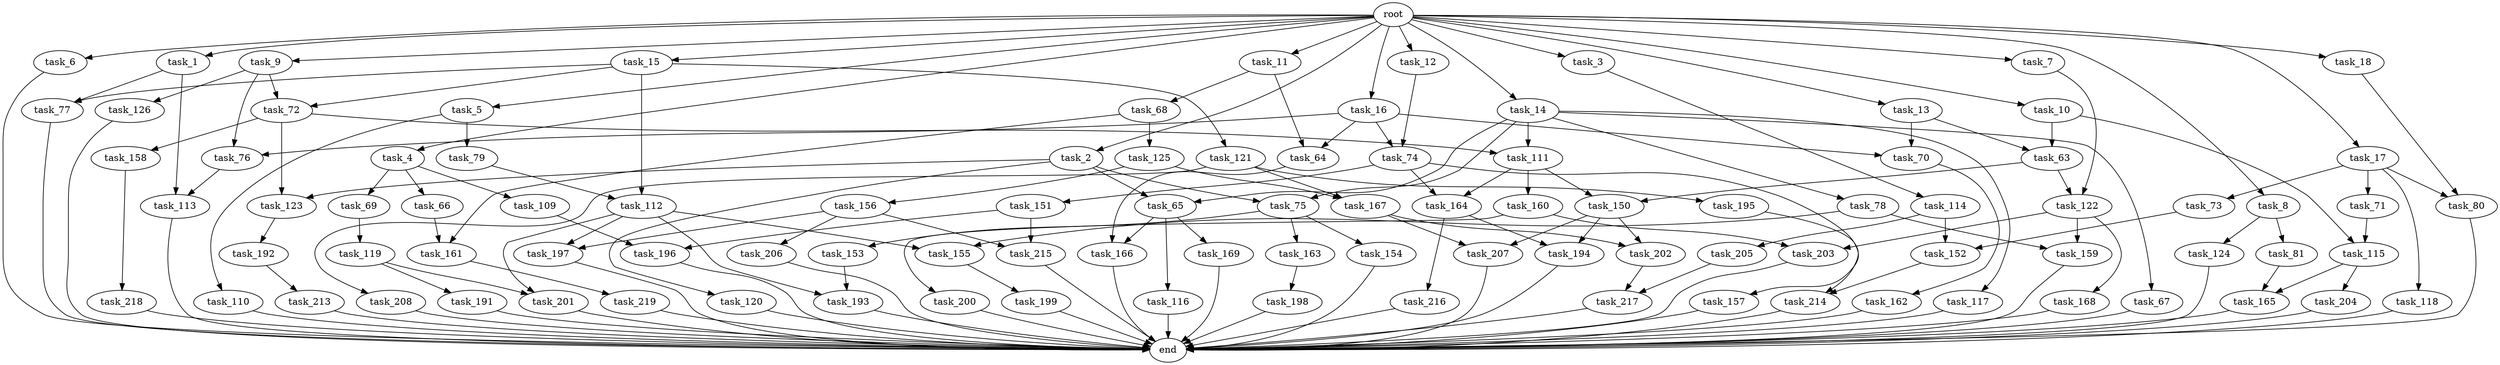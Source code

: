digraph G {
  root [size="0.000000"];
  task_1 [size="102.400000"];
  task_2 [size="102.400000"];
  task_3 [size="102.400000"];
  task_4 [size="102.400000"];
  task_5 [size="102.400000"];
  task_6 [size="102.400000"];
  task_7 [size="102.400000"];
  task_8 [size="102.400000"];
  task_9 [size="102.400000"];
  task_10 [size="102.400000"];
  task_11 [size="102.400000"];
  task_12 [size="102.400000"];
  task_13 [size="102.400000"];
  task_14 [size="102.400000"];
  task_15 [size="102.400000"];
  task_16 [size="102.400000"];
  task_17 [size="102.400000"];
  task_18 [size="102.400000"];
  task_63 [size="52398601011.200005"];
  task_64 [size="21474836480.000000"];
  task_65 [size="91053306675.200012"];
  task_66 [size="69578470195.199997"];
  task_67 [size="21474836480.000000"];
  task_68 [size="7730941132.800000"];
  task_69 [size="69578470195.199997"];
  task_70 [size="35218731827.200005"];
  task_71 [size="42090679500.800003"];
  task_72 [size="140874927308.800018"];
  task_73 [size="42090679500.800003"];
  task_74 [size="35218731827.200005"];
  task_75 [size="91053306675.200012"];
  task_76 [size="99643241267.200012"];
  task_77 [size="68719476736.000000"];
  task_78 [size="21474836480.000000"];
  task_79 [size="21474836480.000000"];
  task_80 [size="111669149696.000000"];
  task_81 [size="54975581388.800003"];
  task_109 [size="69578470195.199997"];
  task_110 [size="21474836480.000000"];
  task_111 [size="35218731827.200005"];
  task_112 [size="140874927308.800018"];
  task_113 [size="27487790694.400002"];
  task_114 [size="30923764531.200001"];
  task_115 [size="116823110451.200012"];
  task_116 [size="13743895347.200001"];
  task_117 [size="21474836480.000000"];
  task_118 [size="42090679500.800003"];
  task_119 [size="54975581388.800003"];
  task_120 [size="69578470195.199997"];
  task_121 [size="54975581388.800003"];
  task_122 [size="58411555225.600006"];
  task_123 [size="83322365542.400009"];
  task_124 [size="54975581388.800003"];
  task_125 [size="85899345920.000000"];
  task_126 [size="85899345920.000000"];
  task_150 [size="62706522521.600006"];
  task_151 [size="85899345920.000000"];
  task_152 [size="55834574848.000000"];
  task_153 [size="42090679500.800003"];
  task_154 [size="42090679500.800003"];
  task_155 [size="24910810316.800003"];
  task_156 [size="13743895347.200001"];
  task_157 [size="85899345920.000000"];
  task_158 [size="13743895347.200001"];
  task_159 [size="24910810316.800003"];
  task_160 [size="7730941132.800000"];
  task_161 [size="171798691840.000000"];
  task_162 [size="21474836480.000000"];
  task_163 [size="42090679500.800003"];
  task_164 [size="93630287052.800003"];
  task_165 [size="91053306675.200012"];
  task_166 [size="83322365542.400009"];
  task_167 [size="83322365542.400009"];
  task_168 [size="21474836480.000000"];
  task_169 [size="13743895347.200001"];
  task_191 [size="85899345920.000000"];
  task_192 [size="54975581388.800003"];
  task_193 [size="76450417868.800003"];
  task_194 [size="124554051584.000000"];
  task_195 [size="69578470195.199997"];
  task_196 [size="109951162777.600006"];
  task_197 [size="63565515980.800003"];
  task_198 [size="54975581388.800003"];
  task_199 [size="7730941132.800000"];
  task_200 [size="21474836480.000000"];
  task_201 [size="107374182400.000000"];
  task_202 [size="124554051584.000000"];
  task_203 [size="42949672960.000000"];
  task_204 [size="21474836480.000000"];
  task_205 [size="13743895347.200001"];
  task_206 [size="42090679500.800003"];
  task_207 [size="124554051584.000000"];
  task_208 [size="69578470195.199997"];
  task_213 [size="21474836480.000000"];
  task_214 [size="27487790694.400002"];
  task_215 [size="97066260889.600006"];
  task_216 [size="54975581388.800003"];
  task_217 [size="35218731827.200005"];
  task_218 [size="30923764531.200001"];
  task_219 [size="85899345920.000000"];
  end [size="0.000000"];

  root -> task_1 [size="1.000000"];
  root -> task_2 [size="1.000000"];
  root -> task_3 [size="1.000000"];
  root -> task_4 [size="1.000000"];
  root -> task_5 [size="1.000000"];
  root -> task_6 [size="1.000000"];
  root -> task_7 [size="1.000000"];
  root -> task_8 [size="1.000000"];
  root -> task_9 [size="1.000000"];
  root -> task_10 [size="1.000000"];
  root -> task_11 [size="1.000000"];
  root -> task_12 [size="1.000000"];
  root -> task_13 [size="1.000000"];
  root -> task_14 [size="1.000000"];
  root -> task_15 [size="1.000000"];
  root -> task_16 [size="1.000000"];
  root -> task_17 [size="1.000000"];
  root -> task_18 [size="1.000000"];
  task_1 -> task_77 [size="134217728.000000"];
  task_1 -> task_113 [size="134217728.000000"];
  task_2 -> task_65 [size="679477248.000000"];
  task_2 -> task_75 [size="679477248.000000"];
  task_2 -> task_120 [size="679477248.000000"];
  task_2 -> task_123 [size="679477248.000000"];
  task_3 -> task_114 [size="301989888.000000"];
  task_4 -> task_66 [size="679477248.000000"];
  task_4 -> task_69 [size="679477248.000000"];
  task_4 -> task_109 [size="679477248.000000"];
  task_5 -> task_79 [size="209715200.000000"];
  task_5 -> task_110 [size="209715200.000000"];
  task_6 -> end [size="1.000000"];
  task_7 -> task_122 [size="33554432.000000"];
  task_8 -> task_81 [size="536870912.000000"];
  task_8 -> task_124 [size="536870912.000000"];
  task_9 -> task_72 [size="838860800.000000"];
  task_9 -> task_76 [size="838860800.000000"];
  task_9 -> task_126 [size="838860800.000000"];
  task_10 -> task_63 [size="301989888.000000"];
  task_10 -> task_115 [size="301989888.000000"];
  task_11 -> task_64 [size="75497472.000000"];
  task_11 -> task_68 [size="75497472.000000"];
  task_12 -> task_74 [size="209715200.000000"];
  task_13 -> task_63 [size="209715200.000000"];
  task_13 -> task_70 [size="209715200.000000"];
  task_14 -> task_65 [size="209715200.000000"];
  task_14 -> task_67 [size="209715200.000000"];
  task_14 -> task_75 [size="209715200.000000"];
  task_14 -> task_78 [size="209715200.000000"];
  task_14 -> task_111 [size="209715200.000000"];
  task_14 -> task_117 [size="209715200.000000"];
  task_15 -> task_72 [size="536870912.000000"];
  task_15 -> task_77 [size="536870912.000000"];
  task_15 -> task_112 [size="536870912.000000"];
  task_15 -> task_121 [size="536870912.000000"];
  task_16 -> task_64 [size="134217728.000000"];
  task_16 -> task_70 [size="134217728.000000"];
  task_16 -> task_74 [size="134217728.000000"];
  task_16 -> task_76 [size="134217728.000000"];
  task_17 -> task_71 [size="411041792.000000"];
  task_17 -> task_73 [size="411041792.000000"];
  task_17 -> task_80 [size="411041792.000000"];
  task_17 -> task_118 [size="411041792.000000"];
  task_18 -> task_80 [size="679477248.000000"];
  task_63 -> task_122 [size="536870912.000000"];
  task_63 -> task_150 [size="536870912.000000"];
  task_64 -> task_166 [size="679477248.000000"];
  task_65 -> task_116 [size="134217728.000000"];
  task_65 -> task_166 [size="134217728.000000"];
  task_65 -> task_169 [size="134217728.000000"];
  task_66 -> task_161 [size="838860800.000000"];
  task_67 -> end [size="1.000000"];
  task_68 -> task_125 [size="838860800.000000"];
  task_68 -> task_161 [size="838860800.000000"];
  task_69 -> task_119 [size="536870912.000000"];
  task_70 -> task_162 [size="209715200.000000"];
  task_71 -> task_115 [size="838860800.000000"];
  task_72 -> task_111 [size="134217728.000000"];
  task_72 -> task_123 [size="134217728.000000"];
  task_72 -> task_158 [size="134217728.000000"];
  task_73 -> task_152 [size="411041792.000000"];
  task_74 -> task_151 [size="838860800.000000"];
  task_74 -> task_157 [size="838860800.000000"];
  task_74 -> task_164 [size="838860800.000000"];
  task_75 -> task_153 [size="411041792.000000"];
  task_75 -> task_154 [size="411041792.000000"];
  task_75 -> task_163 [size="411041792.000000"];
  task_76 -> task_113 [size="134217728.000000"];
  task_77 -> end [size="1.000000"];
  task_78 -> task_155 [size="33554432.000000"];
  task_78 -> task_159 [size="33554432.000000"];
  task_79 -> task_112 [size="838860800.000000"];
  task_80 -> end [size="1.000000"];
  task_81 -> task_165 [size="679477248.000000"];
  task_109 -> task_196 [size="536870912.000000"];
  task_110 -> end [size="1.000000"];
  task_111 -> task_150 [size="75497472.000000"];
  task_111 -> task_160 [size="75497472.000000"];
  task_111 -> task_164 [size="75497472.000000"];
  task_112 -> task_155 [size="209715200.000000"];
  task_112 -> task_193 [size="209715200.000000"];
  task_112 -> task_197 [size="209715200.000000"];
  task_112 -> task_201 [size="209715200.000000"];
  task_113 -> end [size="1.000000"];
  task_114 -> task_152 [size="134217728.000000"];
  task_114 -> task_205 [size="134217728.000000"];
  task_115 -> task_165 [size="209715200.000000"];
  task_115 -> task_204 [size="209715200.000000"];
  task_116 -> end [size="1.000000"];
  task_117 -> end [size="1.000000"];
  task_118 -> end [size="1.000000"];
  task_119 -> task_191 [size="838860800.000000"];
  task_119 -> task_201 [size="838860800.000000"];
  task_120 -> end [size="1.000000"];
  task_121 -> task_167 [size="679477248.000000"];
  task_121 -> task_195 [size="679477248.000000"];
  task_121 -> task_208 [size="679477248.000000"];
  task_122 -> task_159 [size="209715200.000000"];
  task_122 -> task_168 [size="209715200.000000"];
  task_122 -> task_203 [size="209715200.000000"];
  task_123 -> task_192 [size="536870912.000000"];
  task_124 -> end [size="1.000000"];
  task_125 -> task_156 [size="134217728.000000"];
  task_125 -> task_167 [size="134217728.000000"];
  task_126 -> end [size="1.000000"];
  task_150 -> task_194 [size="679477248.000000"];
  task_150 -> task_202 [size="679477248.000000"];
  task_150 -> task_207 [size="679477248.000000"];
  task_151 -> task_196 [size="536870912.000000"];
  task_151 -> task_215 [size="536870912.000000"];
  task_152 -> task_214 [size="134217728.000000"];
  task_153 -> task_193 [size="536870912.000000"];
  task_154 -> end [size="1.000000"];
  task_155 -> task_199 [size="75497472.000000"];
  task_156 -> task_197 [size="411041792.000000"];
  task_156 -> task_206 [size="411041792.000000"];
  task_156 -> task_215 [size="411041792.000000"];
  task_157 -> end [size="1.000000"];
  task_158 -> task_218 [size="301989888.000000"];
  task_159 -> end [size="1.000000"];
  task_160 -> task_200 [size="209715200.000000"];
  task_160 -> task_203 [size="209715200.000000"];
  task_161 -> task_219 [size="838860800.000000"];
  task_162 -> end [size="1.000000"];
  task_163 -> task_198 [size="536870912.000000"];
  task_164 -> task_194 [size="536870912.000000"];
  task_164 -> task_216 [size="536870912.000000"];
  task_165 -> end [size="1.000000"];
  task_166 -> end [size="1.000000"];
  task_167 -> task_202 [size="536870912.000000"];
  task_167 -> task_207 [size="536870912.000000"];
  task_168 -> end [size="1.000000"];
  task_169 -> end [size="1.000000"];
  task_191 -> end [size="1.000000"];
  task_192 -> task_213 [size="209715200.000000"];
  task_193 -> end [size="1.000000"];
  task_194 -> end [size="1.000000"];
  task_195 -> task_214 [size="134217728.000000"];
  task_196 -> end [size="1.000000"];
  task_197 -> end [size="1.000000"];
  task_198 -> end [size="1.000000"];
  task_199 -> end [size="1.000000"];
  task_200 -> end [size="1.000000"];
  task_201 -> end [size="1.000000"];
  task_202 -> task_217 [size="134217728.000000"];
  task_203 -> end [size="1.000000"];
  task_204 -> end [size="1.000000"];
  task_205 -> task_217 [size="209715200.000000"];
  task_206 -> end [size="1.000000"];
  task_207 -> end [size="1.000000"];
  task_208 -> end [size="1.000000"];
  task_213 -> end [size="1.000000"];
  task_214 -> end [size="1.000000"];
  task_215 -> end [size="1.000000"];
  task_216 -> end [size="1.000000"];
  task_217 -> end [size="1.000000"];
  task_218 -> end [size="1.000000"];
  task_219 -> end [size="1.000000"];
}

